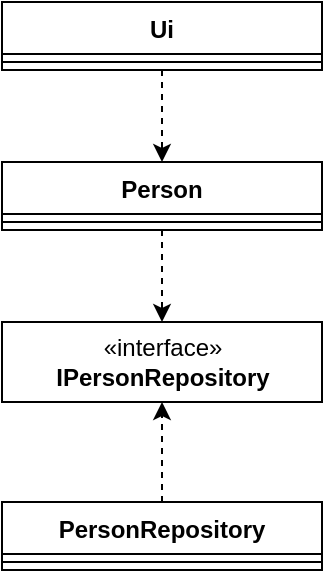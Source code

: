 <mxfile version="19.0.3" type="device"><diagram id="sQ7VYJq5e-qugHQAUKgv" name="Page-1"><mxGraphModel dx="768" dy="861" grid="1" gridSize="10" guides="1" tooltips="1" connect="1" arrows="1" fold="1" page="1" pageScale="1" pageWidth="850" pageHeight="1100" math="0" shadow="0"><root><mxCell id="0"/><mxCell id="1" parent="0"/><mxCell id="vbmJuB9UUREQVLXqeabO-3" style="edgeStyle=orthogonalEdgeStyle;rounded=0;orthogonalLoop=1;jettySize=auto;html=1;entryX=0.5;entryY=0;entryDx=0;entryDy=0;dashed=1;" edge="1" parent="1" source="feTQgtfPzMzPHv3FuGD6-1" target="vbmJuB9UUREQVLXqeabO-1"><mxGeometry relative="1" as="geometry"/></mxCell><mxCell id="feTQgtfPzMzPHv3FuGD6-1" value="Person" style="swimlane;fontStyle=1;align=center;verticalAlign=top;childLayout=stackLayout;horizontal=1;startSize=26;horizontalStack=0;resizeParent=1;resizeParentMax=0;resizeLast=0;collapsible=1;marginBottom=0;" parent="1" vertex="1"><mxGeometry x="265" y="280" width="160" height="34" as="geometry"/></mxCell><mxCell id="feTQgtfPzMzPHv3FuGD6-3" value="" style="line;strokeWidth=1;fillColor=none;align=left;verticalAlign=middle;spacingTop=-1;spacingLeft=3;spacingRight=3;rotatable=0;labelPosition=right;points=[];portConstraint=eastwest;" parent="feTQgtfPzMzPHv3FuGD6-1" vertex="1"><mxGeometry y="26" width="160" height="8" as="geometry"/></mxCell><mxCell id="feTQgtfPzMzPHv3FuGD6-11" style="edgeStyle=orthogonalEdgeStyle;rounded=0;orthogonalLoop=1;jettySize=auto;html=1;entryX=0.5;entryY=0;entryDx=0;entryDy=0;dashed=1;" parent="1" source="feTQgtfPzMzPHv3FuGD6-5" target="feTQgtfPzMzPHv3FuGD6-1" edge="1"><mxGeometry relative="1" as="geometry"/></mxCell><mxCell id="feTQgtfPzMzPHv3FuGD6-5" value="Ui" style="swimlane;fontStyle=1;align=center;verticalAlign=top;childLayout=stackLayout;horizontal=1;startSize=26;horizontalStack=0;resizeParent=1;resizeParentMax=0;resizeLast=0;collapsible=1;marginBottom=0;" parent="1" vertex="1"><mxGeometry x="265" y="200" width="160" height="34" as="geometry"/></mxCell><mxCell id="feTQgtfPzMzPHv3FuGD6-7" value="" style="line;strokeWidth=1;fillColor=none;align=left;verticalAlign=middle;spacingTop=-1;spacingLeft=3;spacingRight=3;rotatable=0;labelPosition=right;points=[];portConstraint=eastwest;" parent="feTQgtfPzMzPHv3FuGD6-5" vertex="1"><mxGeometry y="26" width="160" height="8" as="geometry"/></mxCell><mxCell id="vbmJuB9UUREQVLXqeabO-4" style="edgeStyle=orthogonalEdgeStyle;rounded=0;orthogonalLoop=1;jettySize=auto;html=1;entryX=0.5;entryY=1;entryDx=0;entryDy=0;dashed=1;" edge="1" parent="1" source="feTQgtfPzMzPHv3FuGD6-9" target="vbmJuB9UUREQVLXqeabO-1"><mxGeometry relative="1" as="geometry"/></mxCell><mxCell id="feTQgtfPzMzPHv3FuGD6-9" value="PersonRepository" style="swimlane;fontStyle=1;align=center;verticalAlign=top;childLayout=stackLayout;horizontal=1;startSize=26;horizontalStack=0;resizeParent=1;resizeParentMax=0;resizeLast=0;collapsible=1;marginBottom=0;" parent="1" vertex="1"><mxGeometry x="265" y="450" width="160" height="34" as="geometry"/></mxCell><mxCell id="feTQgtfPzMzPHv3FuGD6-10" value="" style="line;strokeWidth=1;fillColor=none;align=left;verticalAlign=middle;spacingTop=-1;spacingLeft=3;spacingRight=3;rotatable=0;labelPosition=right;points=[];portConstraint=eastwest;" parent="feTQgtfPzMzPHv3FuGD6-9" vertex="1"><mxGeometry y="26" width="160" height="8" as="geometry"/></mxCell><mxCell id="vbmJuB9UUREQVLXqeabO-1" value="«interface»&lt;br&gt;&lt;b&gt;IPersonRepository&lt;/b&gt;" style="html=1;" vertex="1" parent="1"><mxGeometry x="265" y="360" width="160" height="40" as="geometry"/></mxCell></root></mxGraphModel></diagram></mxfile>